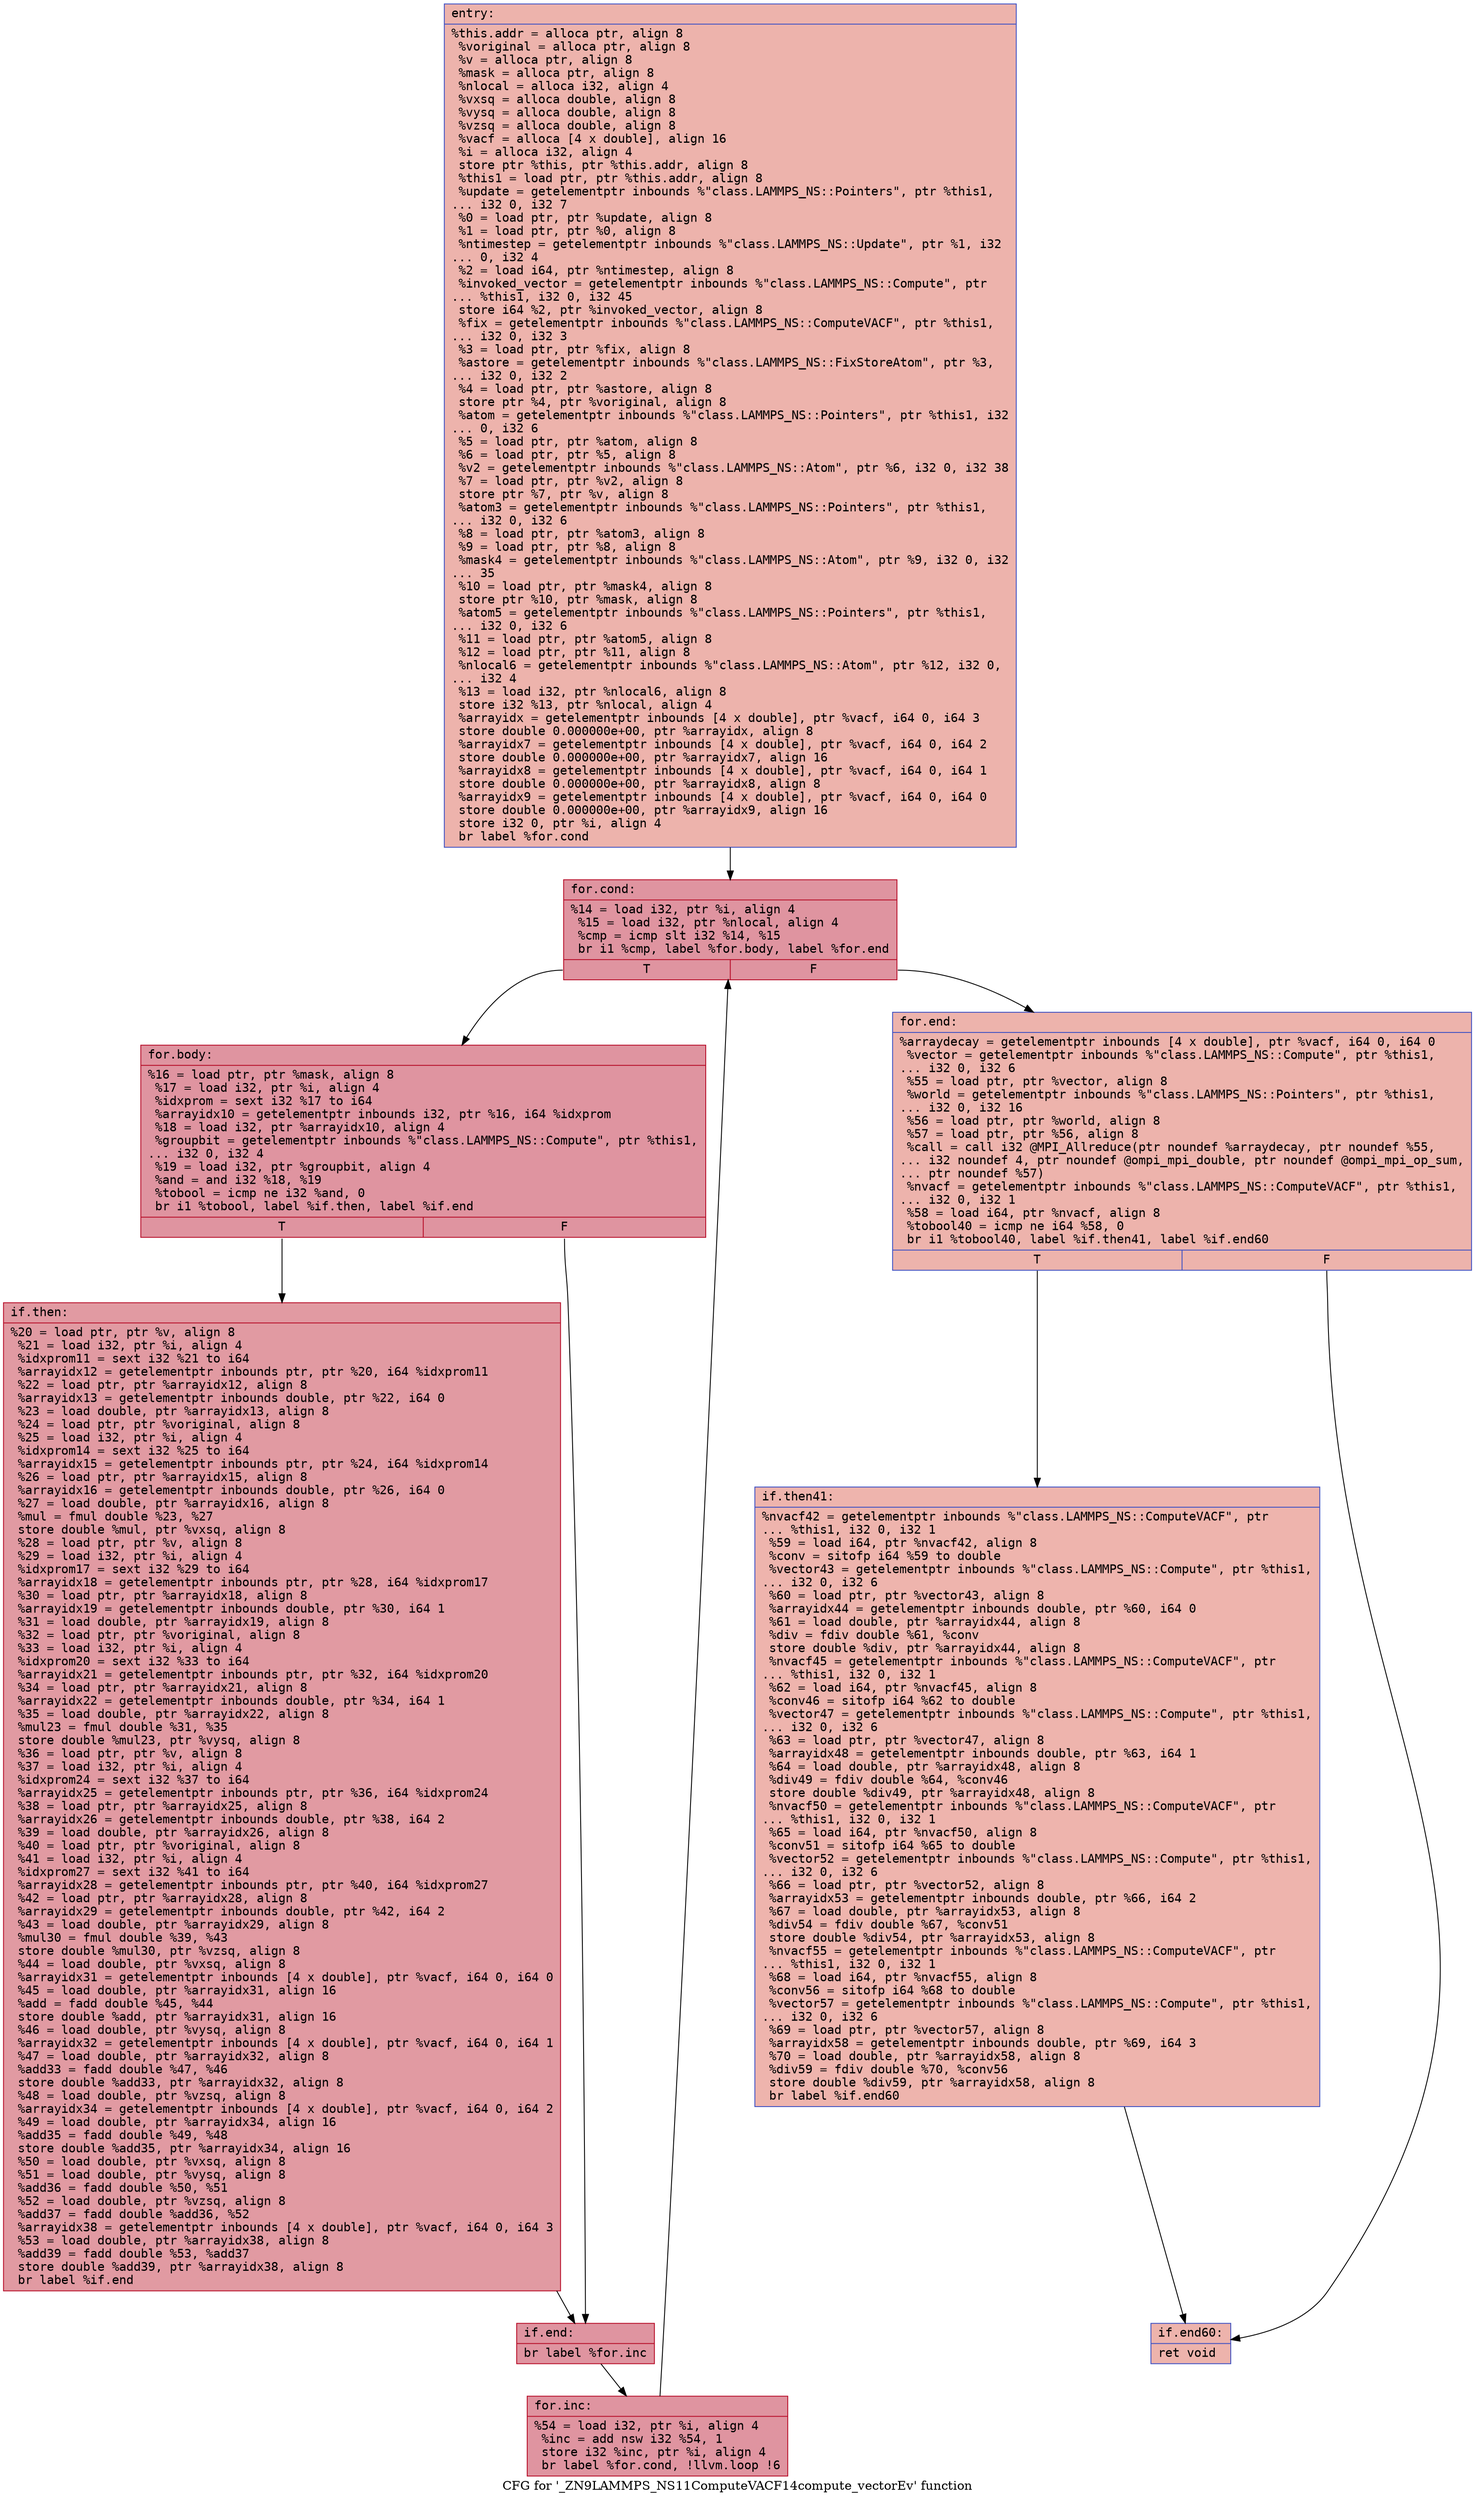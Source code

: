 digraph "CFG for '_ZN9LAMMPS_NS11ComputeVACF14compute_vectorEv' function" {
	label="CFG for '_ZN9LAMMPS_NS11ComputeVACF14compute_vectorEv' function";

	Node0x557875ef1220 [shape=record,color="#3d50c3ff", style=filled, fillcolor="#d6524470" fontname="Courier",label="{entry:\l|  %this.addr = alloca ptr, align 8\l  %voriginal = alloca ptr, align 8\l  %v = alloca ptr, align 8\l  %mask = alloca ptr, align 8\l  %nlocal = alloca i32, align 4\l  %vxsq = alloca double, align 8\l  %vysq = alloca double, align 8\l  %vzsq = alloca double, align 8\l  %vacf = alloca [4 x double], align 16\l  %i = alloca i32, align 4\l  store ptr %this, ptr %this.addr, align 8\l  %this1 = load ptr, ptr %this.addr, align 8\l  %update = getelementptr inbounds %\"class.LAMMPS_NS::Pointers\", ptr %this1,\l... i32 0, i32 7\l  %0 = load ptr, ptr %update, align 8\l  %1 = load ptr, ptr %0, align 8\l  %ntimestep = getelementptr inbounds %\"class.LAMMPS_NS::Update\", ptr %1, i32\l... 0, i32 4\l  %2 = load i64, ptr %ntimestep, align 8\l  %invoked_vector = getelementptr inbounds %\"class.LAMMPS_NS::Compute\", ptr\l... %this1, i32 0, i32 45\l  store i64 %2, ptr %invoked_vector, align 8\l  %fix = getelementptr inbounds %\"class.LAMMPS_NS::ComputeVACF\", ptr %this1,\l... i32 0, i32 3\l  %3 = load ptr, ptr %fix, align 8\l  %astore = getelementptr inbounds %\"class.LAMMPS_NS::FixStoreAtom\", ptr %3,\l... i32 0, i32 2\l  %4 = load ptr, ptr %astore, align 8\l  store ptr %4, ptr %voriginal, align 8\l  %atom = getelementptr inbounds %\"class.LAMMPS_NS::Pointers\", ptr %this1, i32\l... 0, i32 6\l  %5 = load ptr, ptr %atom, align 8\l  %6 = load ptr, ptr %5, align 8\l  %v2 = getelementptr inbounds %\"class.LAMMPS_NS::Atom\", ptr %6, i32 0, i32 38\l  %7 = load ptr, ptr %v2, align 8\l  store ptr %7, ptr %v, align 8\l  %atom3 = getelementptr inbounds %\"class.LAMMPS_NS::Pointers\", ptr %this1,\l... i32 0, i32 6\l  %8 = load ptr, ptr %atom3, align 8\l  %9 = load ptr, ptr %8, align 8\l  %mask4 = getelementptr inbounds %\"class.LAMMPS_NS::Atom\", ptr %9, i32 0, i32\l... 35\l  %10 = load ptr, ptr %mask4, align 8\l  store ptr %10, ptr %mask, align 8\l  %atom5 = getelementptr inbounds %\"class.LAMMPS_NS::Pointers\", ptr %this1,\l... i32 0, i32 6\l  %11 = load ptr, ptr %atom5, align 8\l  %12 = load ptr, ptr %11, align 8\l  %nlocal6 = getelementptr inbounds %\"class.LAMMPS_NS::Atom\", ptr %12, i32 0,\l... i32 4\l  %13 = load i32, ptr %nlocal6, align 8\l  store i32 %13, ptr %nlocal, align 4\l  %arrayidx = getelementptr inbounds [4 x double], ptr %vacf, i64 0, i64 3\l  store double 0.000000e+00, ptr %arrayidx, align 8\l  %arrayidx7 = getelementptr inbounds [4 x double], ptr %vacf, i64 0, i64 2\l  store double 0.000000e+00, ptr %arrayidx7, align 16\l  %arrayidx8 = getelementptr inbounds [4 x double], ptr %vacf, i64 0, i64 1\l  store double 0.000000e+00, ptr %arrayidx8, align 8\l  %arrayidx9 = getelementptr inbounds [4 x double], ptr %vacf, i64 0, i64 0\l  store double 0.000000e+00, ptr %arrayidx9, align 16\l  store i32 0, ptr %i, align 4\l  br label %for.cond\l}"];
	Node0x557875ef1220 -> Node0x557875ef3770[tooltip="entry -> for.cond\nProbability 100.00%" ];
	Node0x557875ef3770 [shape=record,color="#b70d28ff", style=filled, fillcolor="#b70d2870" fontname="Courier",label="{for.cond:\l|  %14 = load i32, ptr %i, align 4\l  %15 = load i32, ptr %nlocal, align 4\l  %cmp = icmp slt i32 %14, %15\l  br i1 %cmp, label %for.body, label %for.end\l|{<s0>T|<s1>F}}"];
	Node0x557875ef3770:s0 -> Node0x557875edeb90[tooltip="for.cond -> for.body\nProbability 96.88%" ];
	Node0x557875ef3770:s1 -> Node0x557875edec10[tooltip="for.cond -> for.end\nProbability 3.12%" ];
	Node0x557875edeb90 [shape=record,color="#b70d28ff", style=filled, fillcolor="#b70d2870" fontname="Courier",label="{for.body:\l|  %16 = load ptr, ptr %mask, align 8\l  %17 = load i32, ptr %i, align 4\l  %idxprom = sext i32 %17 to i64\l  %arrayidx10 = getelementptr inbounds i32, ptr %16, i64 %idxprom\l  %18 = load i32, ptr %arrayidx10, align 4\l  %groupbit = getelementptr inbounds %\"class.LAMMPS_NS::Compute\", ptr %this1,\l... i32 0, i32 4\l  %19 = load i32, ptr %groupbit, align 4\l  %and = and i32 %18, %19\l  %tobool = icmp ne i32 %and, 0\l  br i1 %tobool, label %if.then, label %if.end\l|{<s0>T|<s1>F}}"];
	Node0x557875edeb90:s0 -> Node0x557875edf2d0[tooltip="for.body -> if.then\nProbability 62.50%" ];
	Node0x557875edeb90:s1 -> Node0x557875edf340[tooltip="for.body -> if.end\nProbability 37.50%" ];
	Node0x557875edf2d0 [shape=record,color="#b70d28ff", style=filled, fillcolor="#bb1b2c70" fontname="Courier",label="{if.then:\l|  %20 = load ptr, ptr %v, align 8\l  %21 = load i32, ptr %i, align 4\l  %idxprom11 = sext i32 %21 to i64\l  %arrayidx12 = getelementptr inbounds ptr, ptr %20, i64 %idxprom11\l  %22 = load ptr, ptr %arrayidx12, align 8\l  %arrayidx13 = getelementptr inbounds double, ptr %22, i64 0\l  %23 = load double, ptr %arrayidx13, align 8\l  %24 = load ptr, ptr %voriginal, align 8\l  %25 = load i32, ptr %i, align 4\l  %idxprom14 = sext i32 %25 to i64\l  %arrayidx15 = getelementptr inbounds ptr, ptr %24, i64 %idxprom14\l  %26 = load ptr, ptr %arrayidx15, align 8\l  %arrayidx16 = getelementptr inbounds double, ptr %26, i64 0\l  %27 = load double, ptr %arrayidx16, align 8\l  %mul = fmul double %23, %27\l  store double %mul, ptr %vxsq, align 8\l  %28 = load ptr, ptr %v, align 8\l  %29 = load i32, ptr %i, align 4\l  %idxprom17 = sext i32 %29 to i64\l  %arrayidx18 = getelementptr inbounds ptr, ptr %28, i64 %idxprom17\l  %30 = load ptr, ptr %arrayidx18, align 8\l  %arrayidx19 = getelementptr inbounds double, ptr %30, i64 1\l  %31 = load double, ptr %arrayidx19, align 8\l  %32 = load ptr, ptr %voriginal, align 8\l  %33 = load i32, ptr %i, align 4\l  %idxprom20 = sext i32 %33 to i64\l  %arrayidx21 = getelementptr inbounds ptr, ptr %32, i64 %idxprom20\l  %34 = load ptr, ptr %arrayidx21, align 8\l  %arrayidx22 = getelementptr inbounds double, ptr %34, i64 1\l  %35 = load double, ptr %arrayidx22, align 8\l  %mul23 = fmul double %31, %35\l  store double %mul23, ptr %vysq, align 8\l  %36 = load ptr, ptr %v, align 8\l  %37 = load i32, ptr %i, align 4\l  %idxprom24 = sext i32 %37 to i64\l  %arrayidx25 = getelementptr inbounds ptr, ptr %36, i64 %idxprom24\l  %38 = load ptr, ptr %arrayidx25, align 8\l  %arrayidx26 = getelementptr inbounds double, ptr %38, i64 2\l  %39 = load double, ptr %arrayidx26, align 8\l  %40 = load ptr, ptr %voriginal, align 8\l  %41 = load i32, ptr %i, align 4\l  %idxprom27 = sext i32 %41 to i64\l  %arrayidx28 = getelementptr inbounds ptr, ptr %40, i64 %idxprom27\l  %42 = load ptr, ptr %arrayidx28, align 8\l  %arrayidx29 = getelementptr inbounds double, ptr %42, i64 2\l  %43 = load double, ptr %arrayidx29, align 8\l  %mul30 = fmul double %39, %43\l  store double %mul30, ptr %vzsq, align 8\l  %44 = load double, ptr %vxsq, align 8\l  %arrayidx31 = getelementptr inbounds [4 x double], ptr %vacf, i64 0, i64 0\l  %45 = load double, ptr %arrayidx31, align 16\l  %add = fadd double %45, %44\l  store double %add, ptr %arrayidx31, align 16\l  %46 = load double, ptr %vysq, align 8\l  %arrayidx32 = getelementptr inbounds [4 x double], ptr %vacf, i64 0, i64 1\l  %47 = load double, ptr %arrayidx32, align 8\l  %add33 = fadd double %47, %46\l  store double %add33, ptr %arrayidx32, align 8\l  %48 = load double, ptr %vzsq, align 8\l  %arrayidx34 = getelementptr inbounds [4 x double], ptr %vacf, i64 0, i64 2\l  %49 = load double, ptr %arrayidx34, align 16\l  %add35 = fadd double %49, %48\l  store double %add35, ptr %arrayidx34, align 16\l  %50 = load double, ptr %vxsq, align 8\l  %51 = load double, ptr %vysq, align 8\l  %add36 = fadd double %50, %51\l  %52 = load double, ptr %vzsq, align 8\l  %add37 = fadd double %add36, %52\l  %arrayidx38 = getelementptr inbounds [4 x double], ptr %vacf, i64 0, i64 3\l  %53 = load double, ptr %arrayidx38, align 8\l  %add39 = fadd double %53, %add37\l  store double %add39, ptr %arrayidx38, align 8\l  br label %if.end\l}"];
	Node0x557875edf2d0 -> Node0x557875edf340[tooltip="if.then -> if.end\nProbability 100.00%" ];
	Node0x557875edf340 [shape=record,color="#b70d28ff", style=filled, fillcolor="#b70d2870" fontname="Courier",label="{if.end:\l|  br label %for.inc\l}"];
	Node0x557875edf340 -> Node0x557875ef9e40[tooltip="if.end -> for.inc\nProbability 100.00%" ];
	Node0x557875ef9e40 [shape=record,color="#b70d28ff", style=filled, fillcolor="#b70d2870" fontname="Courier",label="{for.inc:\l|  %54 = load i32, ptr %i, align 4\l  %inc = add nsw i32 %54, 1\l  store i32 %inc, ptr %i, align 4\l  br label %for.cond, !llvm.loop !6\l}"];
	Node0x557875ef9e40 -> Node0x557875ef3770[tooltip="for.inc -> for.cond\nProbability 100.00%" ];
	Node0x557875edec10 [shape=record,color="#3d50c3ff", style=filled, fillcolor="#d6524470" fontname="Courier",label="{for.end:\l|  %arraydecay = getelementptr inbounds [4 x double], ptr %vacf, i64 0, i64 0\l  %vector = getelementptr inbounds %\"class.LAMMPS_NS::Compute\", ptr %this1,\l... i32 0, i32 6\l  %55 = load ptr, ptr %vector, align 8\l  %world = getelementptr inbounds %\"class.LAMMPS_NS::Pointers\", ptr %this1,\l... i32 0, i32 16\l  %56 = load ptr, ptr %world, align 8\l  %57 = load ptr, ptr %56, align 8\l  %call = call i32 @MPI_Allreduce(ptr noundef %arraydecay, ptr noundef %55,\l... i32 noundef 4, ptr noundef @ompi_mpi_double, ptr noundef @ompi_mpi_op_sum,\l... ptr noundef %57)\l  %nvacf = getelementptr inbounds %\"class.LAMMPS_NS::ComputeVACF\", ptr %this1,\l... i32 0, i32 1\l  %58 = load i64, ptr %nvacf, align 8\l  %tobool40 = icmp ne i64 %58, 0\l  br i1 %tobool40, label %if.then41, label %if.end60\l|{<s0>T|<s1>F}}"];
	Node0x557875edec10:s0 -> Node0x557875efaae0[tooltip="for.end -> if.then41\nProbability 62.50%" ];
	Node0x557875edec10:s1 -> Node0x557875efab60[tooltip="for.end -> if.end60\nProbability 37.50%" ];
	Node0x557875efaae0 [shape=record,color="#3d50c3ff", style=filled, fillcolor="#d8564670" fontname="Courier",label="{if.then41:\l|  %nvacf42 = getelementptr inbounds %\"class.LAMMPS_NS::ComputeVACF\", ptr\l... %this1, i32 0, i32 1\l  %59 = load i64, ptr %nvacf42, align 8\l  %conv = sitofp i64 %59 to double\l  %vector43 = getelementptr inbounds %\"class.LAMMPS_NS::Compute\", ptr %this1,\l... i32 0, i32 6\l  %60 = load ptr, ptr %vector43, align 8\l  %arrayidx44 = getelementptr inbounds double, ptr %60, i64 0\l  %61 = load double, ptr %arrayidx44, align 8\l  %div = fdiv double %61, %conv\l  store double %div, ptr %arrayidx44, align 8\l  %nvacf45 = getelementptr inbounds %\"class.LAMMPS_NS::ComputeVACF\", ptr\l... %this1, i32 0, i32 1\l  %62 = load i64, ptr %nvacf45, align 8\l  %conv46 = sitofp i64 %62 to double\l  %vector47 = getelementptr inbounds %\"class.LAMMPS_NS::Compute\", ptr %this1,\l... i32 0, i32 6\l  %63 = load ptr, ptr %vector47, align 8\l  %arrayidx48 = getelementptr inbounds double, ptr %63, i64 1\l  %64 = load double, ptr %arrayidx48, align 8\l  %div49 = fdiv double %64, %conv46\l  store double %div49, ptr %arrayidx48, align 8\l  %nvacf50 = getelementptr inbounds %\"class.LAMMPS_NS::ComputeVACF\", ptr\l... %this1, i32 0, i32 1\l  %65 = load i64, ptr %nvacf50, align 8\l  %conv51 = sitofp i64 %65 to double\l  %vector52 = getelementptr inbounds %\"class.LAMMPS_NS::Compute\", ptr %this1,\l... i32 0, i32 6\l  %66 = load ptr, ptr %vector52, align 8\l  %arrayidx53 = getelementptr inbounds double, ptr %66, i64 2\l  %67 = load double, ptr %arrayidx53, align 8\l  %div54 = fdiv double %67, %conv51\l  store double %div54, ptr %arrayidx53, align 8\l  %nvacf55 = getelementptr inbounds %\"class.LAMMPS_NS::ComputeVACF\", ptr\l... %this1, i32 0, i32 1\l  %68 = load i64, ptr %nvacf55, align 8\l  %conv56 = sitofp i64 %68 to double\l  %vector57 = getelementptr inbounds %\"class.LAMMPS_NS::Compute\", ptr %this1,\l... i32 0, i32 6\l  %69 = load ptr, ptr %vector57, align 8\l  %arrayidx58 = getelementptr inbounds double, ptr %69, i64 3\l  %70 = load double, ptr %arrayidx58, align 8\l  %div59 = fdiv double %70, %conv56\l  store double %div59, ptr %arrayidx58, align 8\l  br label %if.end60\l}"];
	Node0x557875efaae0 -> Node0x557875efab60[tooltip="if.then41 -> if.end60\nProbability 100.00%" ];
	Node0x557875efab60 [shape=record,color="#3d50c3ff", style=filled, fillcolor="#d6524470" fontname="Courier",label="{if.end60:\l|  ret void\l}"];
}
